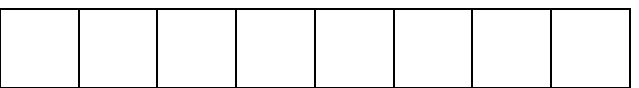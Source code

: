 beginfig(1)
    u=1cm;
    d=2u;
    for i=0 upto 7:
        draw ((0 + i)*u, 0u)--((1 + i)*u, 0u)--((1 + i)*u, 1u)--((0 + i)*u, 1u)--((0 + i)*u, 0u);
        drawarrow ((0.5 + i)*u, 0u)..((0.5 + i)*u, 1u-d);
    endfor;
    for i=0 upto 3:
        draw ((0 + i)*2u, 0u-d)--((1 + i)*2u, 0u-d)--((1 + i)*2u, 1u-d)--((0 + i)*2u, 1u-d)--((0 + i)*2u, 0u-d);
        drawarrow ((0.5 + i)*2u, 0u-d)..((0.5 + i)*2u, 1u-2d);
    endfor;
    for i=0 upto 1:
        draw ((0 + i)*4u, 0u-2d)--((1 + i)*4u, 0u-2d)--((1 + i)*4u, 1u-2d)--((0 + i)*4u, 1u-2d)--((0 + i)*4u, 0u-2d);
    endfor;
endfig;

end
